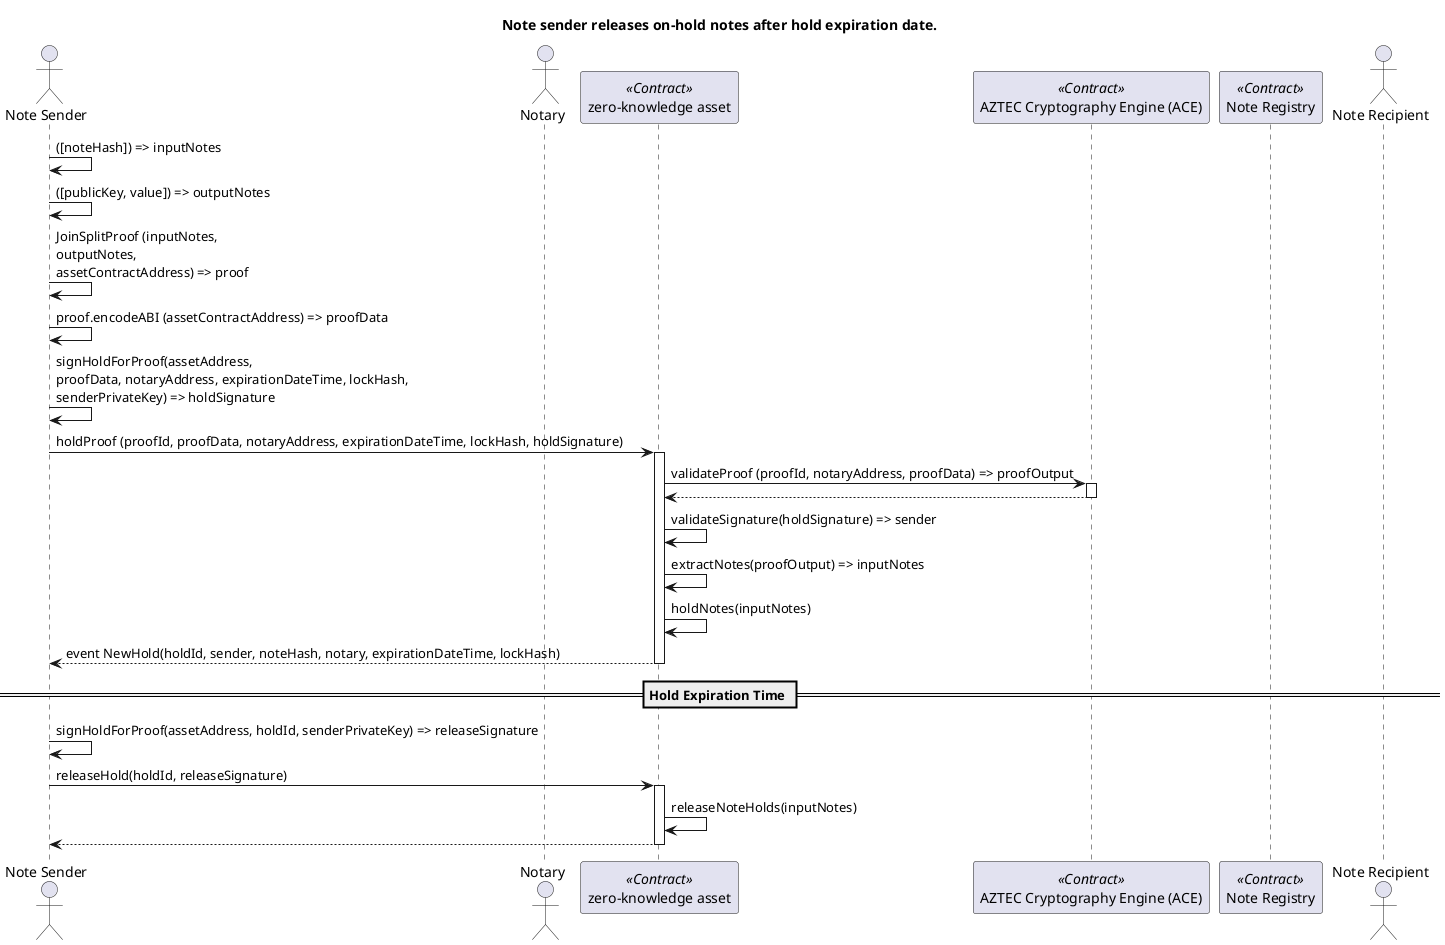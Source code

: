 @startuml

title Note sender releases on-hold notes after hold expiration date.

actor "Note Sender" as sender
actor "Notary" as notary
participant asset as "zero-knowledge asset" <<Contract>>
participant ace as "AZTEC Cryptography Engine (ACE)" <<Contract>>
participant registry as "Note Registry" <<Contract>>
actor "Note Recipient" as recipient

sender -> sender : ([noteHash]) => inputNotes
sender -> sender : ([publicKey, value]) => outputNotes
sender -> sender : JoinSplitProof (inputNotes,\noutputNotes,\nassetContractAddress) => proof
sender -> sender : proof.encodeABI (assetContractAddress) => proofData
sender -> sender : signHoldForProof(assetAddress,\nproofData, notaryAddress, expirationDateTime, lockHash,\nsenderPrivateKey) => holdSignature

sender -> asset : holdProof (proofId, proofData, notaryAddress, expirationDateTime, lockHash, holdSignature)
activate asset
asset -> ace : validateProof (proofId, notaryAddress, proofData) => proofOutput
activate ace
return
asset -> asset : validateSignature(holdSignature) => sender
asset -> asset : extractNotes(proofOutput) => inputNotes
asset -> asset : holdNotes(inputNotes)
return event NewHold(holdId, sender, noteHash, notary, expirationDateTime, lockHash)

== Hold Expiration Time ==

sender -> sender : signHoldForProof(assetAddress, holdId, senderPrivateKey) => releaseSignature
sender -> asset : releaseHold(holdId, releaseSignature)
activate asset
asset -> asset : releaseNoteHolds(inputNotes)
return

@enduml
